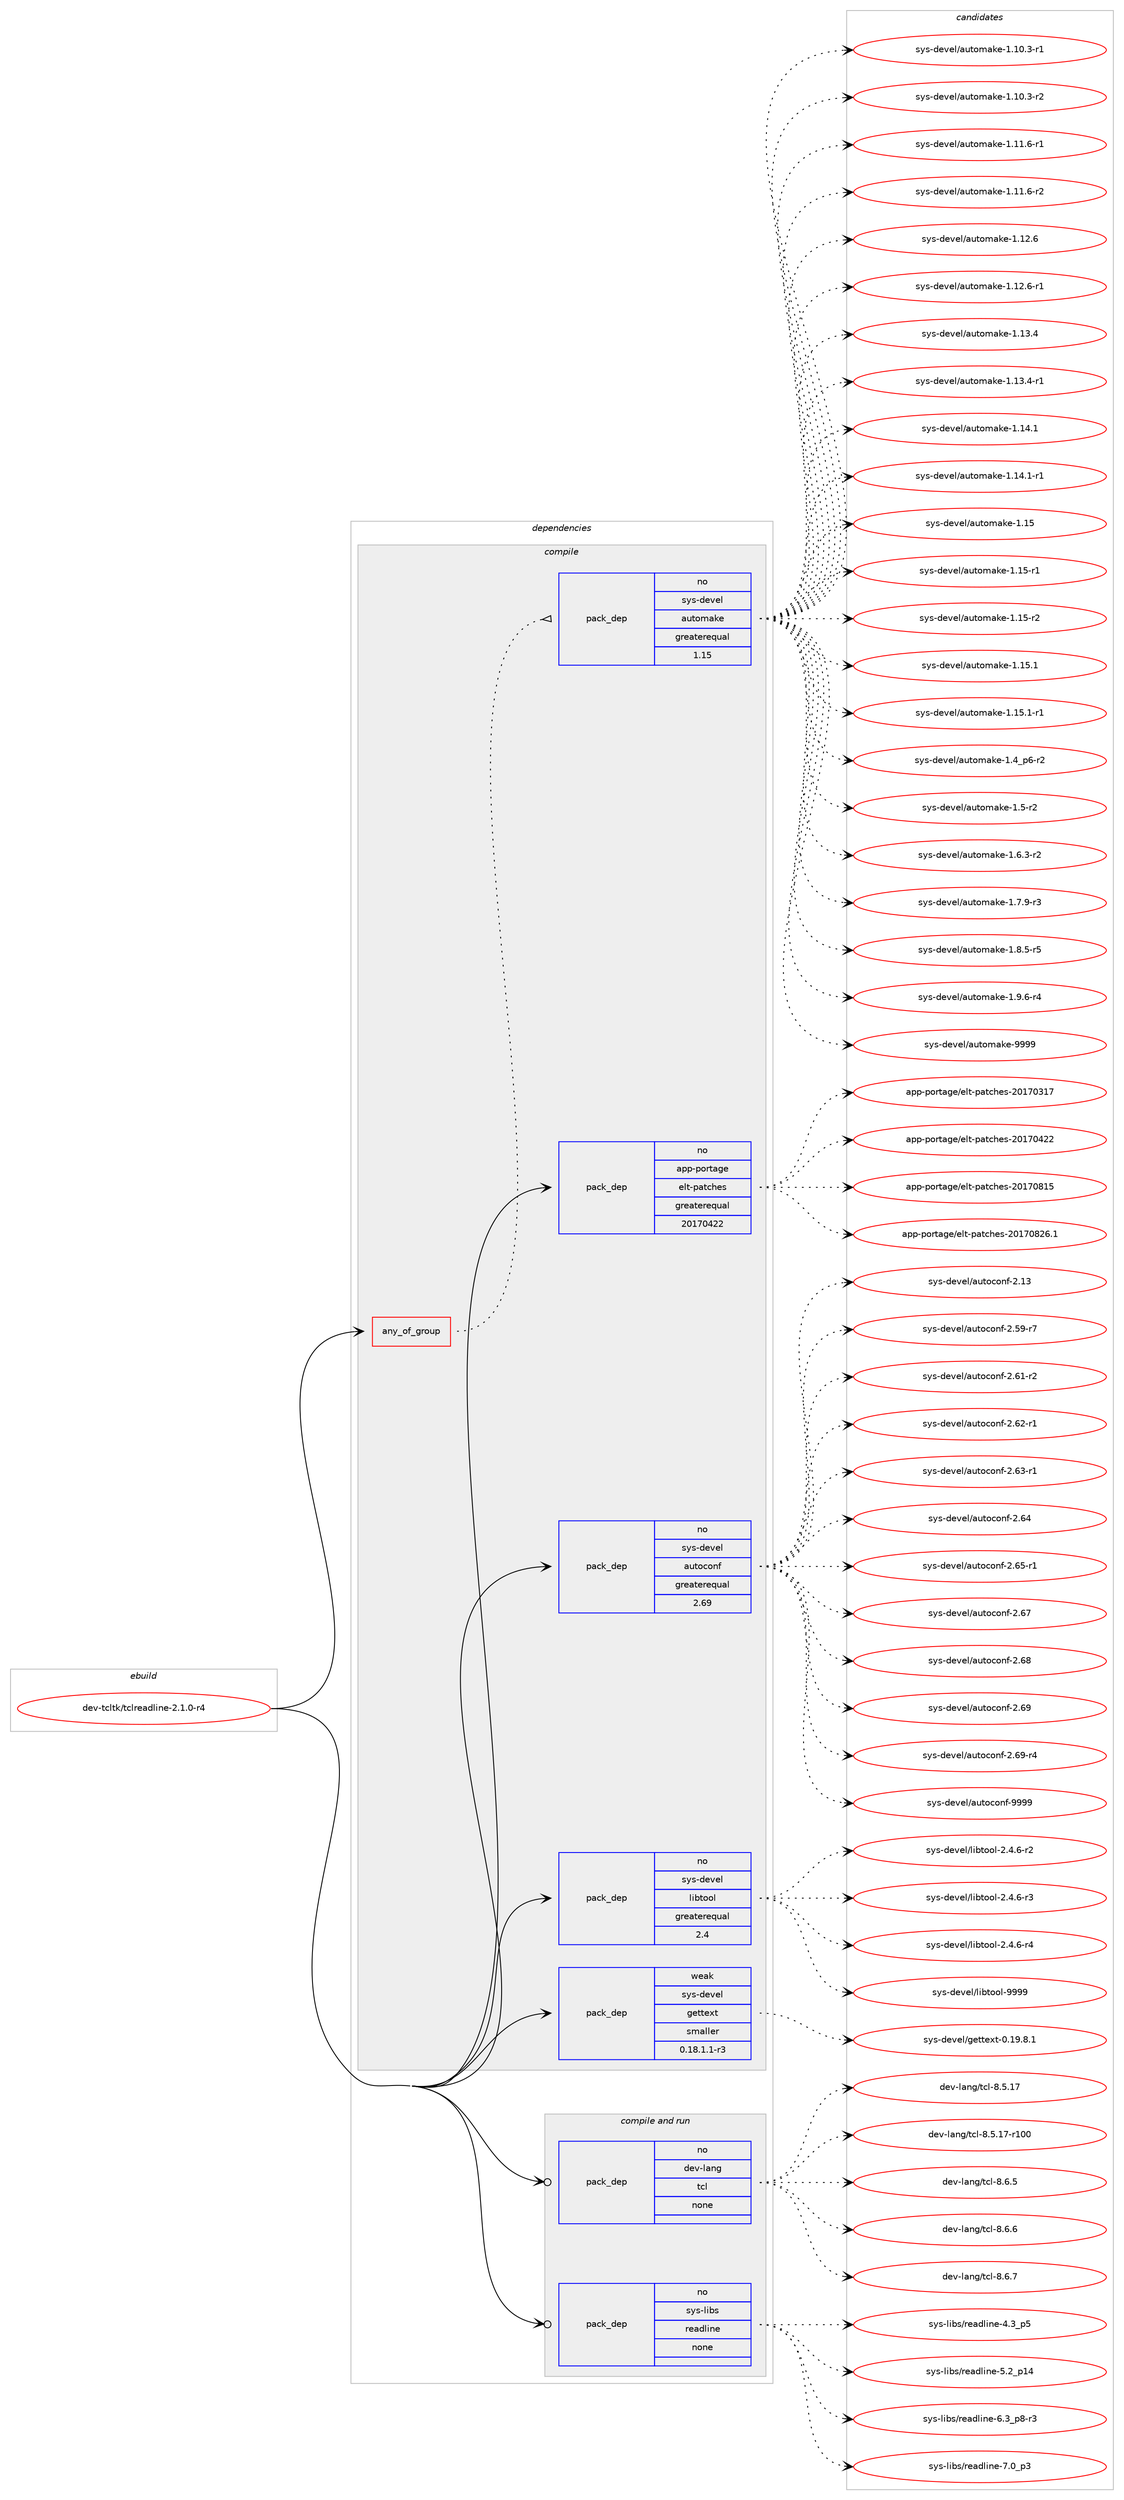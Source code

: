 digraph prolog {

# *************
# Graph options
# *************

newrank=true;
concentrate=true;
compound=true;
graph [rankdir=LR,fontname=Helvetica,fontsize=10,ranksep=1.5];#, ranksep=2.5, nodesep=0.2];
edge  [arrowhead=vee];
node  [fontname=Helvetica,fontsize=10];

# **********
# The ebuild
# **********

subgraph cluster_leftcol {
color=gray;
rank=same;
label=<<i>ebuild</i>>;
id [label="dev-tcltk/tclreadline-2.1.0-r4", color=red, width=4, href="../dev-tcltk/tclreadline-2.1.0-r4.svg"];
}

# ****************
# The dependencies
# ****************

subgraph cluster_midcol {
color=gray;
label=<<i>dependencies</i>>;
subgraph cluster_compile {
fillcolor="#eeeeee";
style=filled;
label=<<i>compile</i>>;
subgraph any4104 {
dependency279285 [label=<<TABLE BORDER="0" CELLBORDER="1" CELLSPACING="0" CELLPADDING="4"><TR><TD CELLPADDING="10">any_of_group</TD></TR></TABLE>>, shape=none, color=red];subgraph pack198029 {
dependency279286 [label=<<TABLE BORDER="0" CELLBORDER="1" CELLSPACING="0" CELLPADDING="4" WIDTH="220"><TR><TD ROWSPAN="6" CELLPADDING="30">pack_dep</TD></TR><TR><TD WIDTH="110">no</TD></TR><TR><TD>sys-devel</TD></TR><TR><TD>automake</TD></TR><TR><TD>greaterequal</TD></TR><TR><TD>1.15</TD></TR></TABLE>>, shape=none, color=blue];
}
dependency279285:e -> dependency279286:w [weight=20,style="dotted",arrowhead="oinv"];
}
id:e -> dependency279285:w [weight=20,style="solid",arrowhead="vee"];
subgraph pack198030 {
dependency279287 [label=<<TABLE BORDER="0" CELLBORDER="1" CELLSPACING="0" CELLPADDING="4" WIDTH="220"><TR><TD ROWSPAN="6" CELLPADDING="30">pack_dep</TD></TR><TR><TD WIDTH="110">no</TD></TR><TR><TD>app-portage</TD></TR><TR><TD>elt-patches</TD></TR><TR><TD>greaterequal</TD></TR><TR><TD>20170422</TD></TR></TABLE>>, shape=none, color=blue];
}
id:e -> dependency279287:w [weight=20,style="solid",arrowhead="vee"];
subgraph pack198031 {
dependency279288 [label=<<TABLE BORDER="0" CELLBORDER="1" CELLSPACING="0" CELLPADDING="4" WIDTH="220"><TR><TD ROWSPAN="6" CELLPADDING="30">pack_dep</TD></TR><TR><TD WIDTH="110">no</TD></TR><TR><TD>sys-devel</TD></TR><TR><TD>autoconf</TD></TR><TR><TD>greaterequal</TD></TR><TR><TD>2.69</TD></TR></TABLE>>, shape=none, color=blue];
}
id:e -> dependency279288:w [weight=20,style="solid",arrowhead="vee"];
subgraph pack198032 {
dependency279289 [label=<<TABLE BORDER="0" CELLBORDER="1" CELLSPACING="0" CELLPADDING="4" WIDTH="220"><TR><TD ROWSPAN="6" CELLPADDING="30">pack_dep</TD></TR><TR><TD WIDTH="110">no</TD></TR><TR><TD>sys-devel</TD></TR><TR><TD>libtool</TD></TR><TR><TD>greaterequal</TD></TR><TR><TD>2.4</TD></TR></TABLE>>, shape=none, color=blue];
}
id:e -> dependency279289:w [weight=20,style="solid",arrowhead="vee"];
subgraph pack198033 {
dependency279290 [label=<<TABLE BORDER="0" CELLBORDER="1" CELLSPACING="0" CELLPADDING="4" WIDTH="220"><TR><TD ROWSPAN="6" CELLPADDING="30">pack_dep</TD></TR><TR><TD WIDTH="110">weak</TD></TR><TR><TD>sys-devel</TD></TR><TR><TD>gettext</TD></TR><TR><TD>smaller</TD></TR><TR><TD>0.18.1.1-r3</TD></TR></TABLE>>, shape=none, color=blue];
}
id:e -> dependency279290:w [weight=20,style="solid",arrowhead="vee"];
}
subgraph cluster_compileandrun {
fillcolor="#eeeeee";
style=filled;
label=<<i>compile and run</i>>;
subgraph pack198034 {
dependency279291 [label=<<TABLE BORDER="0" CELLBORDER="1" CELLSPACING="0" CELLPADDING="4" WIDTH="220"><TR><TD ROWSPAN="6" CELLPADDING="30">pack_dep</TD></TR><TR><TD WIDTH="110">no</TD></TR><TR><TD>dev-lang</TD></TR><TR><TD>tcl</TD></TR><TR><TD>none</TD></TR><TR><TD></TD></TR></TABLE>>, shape=none, color=blue];
}
id:e -> dependency279291:w [weight=20,style="solid",arrowhead="odotvee"];
subgraph pack198035 {
dependency279292 [label=<<TABLE BORDER="0" CELLBORDER="1" CELLSPACING="0" CELLPADDING="4" WIDTH="220"><TR><TD ROWSPAN="6" CELLPADDING="30">pack_dep</TD></TR><TR><TD WIDTH="110">no</TD></TR><TR><TD>sys-libs</TD></TR><TR><TD>readline</TD></TR><TR><TD>none</TD></TR><TR><TD></TD></TR></TABLE>>, shape=none, color=blue];
}
id:e -> dependency279292:w [weight=20,style="solid",arrowhead="odotvee"];
}
subgraph cluster_run {
fillcolor="#eeeeee";
style=filled;
label=<<i>run</i>>;
}
}

# **************
# The candidates
# **************

subgraph cluster_choices {
rank=same;
color=gray;
label=<<i>candidates</i>>;

subgraph choice198029 {
color=black;
nodesep=1;
choice11512111545100101118101108479711711611110997107101454946494846514511449 [label="sys-devel/automake-1.10.3-r1", color=red, width=4,href="../sys-devel/automake-1.10.3-r1.svg"];
choice11512111545100101118101108479711711611110997107101454946494846514511450 [label="sys-devel/automake-1.10.3-r2", color=red, width=4,href="../sys-devel/automake-1.10.3-r2.svg"];
choice11512111545100101118101108479711711611110997107101454946494946544511449 [label="sys-devel/automake-1.11.6-r1", color=red, width=4,href="../sys-devel/automake-1.11.6-r1.svg"];
choice11512111545100101118101108479711711611110997107101454946494946544511450 [label="sys-devel/automake-1.11.6-r2", color=red, width=4,href="../sys-devel/automake-1.11.6-r2.svg"];
choice1151211154510010111810110847971171161111099710710145494649504654 [label="sys-devel/automake-1.12.6", color=red, width=4,href="../sys-devel/automake-1.12.6.svg"];
choice11512111545100101118101108479711711611110997107101454946495046544511449 [label="sys-devel/automake-1.12.6-r1", color=red, width=4,href="../sys-devel/automake-1.12.6-r1.svg"];
choice1151211154510010111810110847971171161111099710710145494649514652 [label="sys-devel/automake-1.13.4", color=red, width=4,href="../sys-devel/automake-1.13.4.svg"];
choice11512111545100101118101108479711711611110997107101454946495146524511449 [label="sys-devel/automake-1.13.4-r1", color=red, width=4,href="../sys-devel/automake-1.13.4-r1.svg"];
choice1151211154510010111810110847971171161111099710710145494649524649 [label="sys-devel/automake-1.14.1", color=red, width=4,href="../sys-devel/automake-1.14.1.svg"];
choice11512111545100101118101108479711711611110997107101454946495246494511449 [label="sys-devel/automake-1.14.1-r1", color=red, width=4,href="../sys-devel/automake-1.14.1-r1.svg"];
choice115121115451001011181011084797117116111109971071014549464953 [label="sys-devel/automake-1.15", color=red, width=4,href="../sys-devel/automake-1.15.svg"];
choice1151211154510010111810110847971171161111099710710145494649534511449 [label="sys-devel/automake-1.15-r1", color=red, width=4,href="../sys-devel/automake-1.15-r1.svg"];
choice1151211154510010111810110847971171161111099710710145494649534511450 [label="sys-devel/automake-1.15-r2", color=red, width=4,href="../sys-devel/automake-1.15-r2.svg"];
choice1151211154510010111810110847971171161111099710710145494649534649 [label="sys-devel/automake-1.15.1", color=red, width=4,href="../sys-devel/automake-1.15.1.svg"];
choice11512111545100101118101108479711711611110997107101454946495346494511449 [label="sys-devel/automake-1.15.1-r1", color=red, width=4,href="../sys-devel/automake-1.15.1-r1.svg"];
choice115121115451001011181011084797117116111109971071014549465295112544511450 [label="sys-devel/automake-1.4_p6-r2", color=red, width=4,href="../sys-devel/automake-1.4_p6-r2.svg"];
choice11512111545100101118101108479711711611110997107101454946534511450 [label="sys-devel/automake-1.5-r2", color=red, width=4,href="../sys-devel/automake-1.5-r2.svg"];
choice115121115451001011181011084797117116111109971071014549465446514511450 [label="sys-devel/automake-1.6.3-r2", color=red, width=4,href="../sys-devel/automake-1.6.3-r2.svg"];
choice115121115451001011181011084797117116111109971071014549465546574511451 [label="sys-devel/automake-1.7.9-r3", color=red, width=4,href="../sys-devel/automake-1.7.9-r3.svg"];
choice115121115451001011181011084797117116111109971071014549465646534511453 [label="sys-devel/automake-1.8.5-r5", color=red, width=4,href="../sys-devel/automake-1.8.5-r5.svg"];
choice115121115451001011181011084797117116111109971071014549465746544511452 [label="sys-devel/automake-1.9.6-r4", color=red, width=4,href="../sys-devel/automake-1.9.6-r4.svg"];
choice115121115451001011181011084797117116111109971071014557575757 [label="sys-devel/automake-9999", color=red, width=4,href="../sys-devel/automake-9999.svg"];
dependency279286:e -> choice11512111545100101118101108479711711611110997107101454946494846514511449:w [style=dotted,weight="100"];
dependency279286:e -> choice11512111545100101118101108479711711611110997107101454946494846514511450:w [style=dotted,weight="100"];
dependency279286:e -> choice11512111545100101118101108479711711611110997107101454946494946544511449:w [style=dotted,weight="100"];
dependency279286:e -> choice11512111545100101118101108479711711611110997107101454946494946544511450:w [style=dotted,weight="100"];
dependency279286:e -> choice1151211154510010111810110847971171161111099710710145494649504654:w [style=dotted,weight="100"];
dependency279286:e -> choice11512111545100101118101108479711711611110997107101454946495046544511449:w [style=dotted,weight="100"];
dependency279286:e -> choice1151211154510010111810110847971171161111099710710145494649514652:w [style=dotted,weight="100"];
dependency279286:e -> choice11512111545100101118101108479711711611110997107101454946495146524511449:w [style=dotted,weight="100"];
dependency279286:e -> choice1151211154510010111810110847971171161111099710710145494649524649:w [style=dotted,weight="100"];
dependency279286:e -> choice11512111545100101118101108479711711611110997107101454946495246494511449:w [style=dotted,weight="100"];
dependency279286:e -> choice115121115451001011181011084797117116111109971071014549464953:w [style=dotted,weight="100"];
dependency279286:e -> choice1151211154510010111810110847971171161111099710710145494649534511449:w [style=dotted,weight="100"];
dependency279286:e -> choice1151211154510010111810110847971171161111099710710145494649534511450:w [style=dotted,weight="100"];
dependency279286:e -> choice1151211154510010111810110847971171161111099710710145494649534649:w [style=dotted,weight="100"];
dependency279286:e -> choice11512111545100101118101108479711711611110997107101454946495346494511449:w [style=dotted,weight="100"];
dependency279286:e -> choice115121115451001011181011084797117116111109971071014549465295112544511450:w [style=dotted,weight="100"];
dependency279286:e -> choice11512111545100101118101108479711711611110997107101454946534511450:w [style=dotted,weight="100"];
dependency279286:e -> choice115121115451001011181011084797117116111109971071014549465446514511450:w [style=dotted,weight="100"];
dependency279286:e -> choice115121115451001011181011084797117116111109971071014549465546574511451:w [style=dotted,weight="100"];
dependency279286:e -> choice115121115451001011181011084797117116111109971071014549465646534511453:w [style=dotted,weight="100"];
dependency279286:e -> choice115121115451001011181011084797117116111109971071014549465746544511452:w [style=dotted,weight="100"];
dependency279286:e -> choice115121115451001011181011084797117116111109971071014557575757:w [style=dotted,weight="100"];
}
subgraph choice198030 {
color=black;
nodesep=1;
choice97112112451121111141169710310147101108116451129711699104101115455048495548514955 [label="app-portage/elt-patches-20170317", color=red, width=4,href="../app-portage/elt-patches-20170317.svg"];
choice97112112451121111141169710310147101108116451129711699104101115455048495548525050 [label="app-portage/elt-patches-20170422", color=red, width=4,href="../app-portage/elt-patches-20170422.svg"];
choice97112112451121111141169710310147101108116451129711699104101115455048495548564953 [label="app-portage/elt-patches-20170815", color=red, width=4,href="../app-portage/elt-patches-20170815.svg"];
choice971121124511211111411697103101471011081164511297116991041011154550484955485650544649 [label="app-portage/elt-patches-20170826.1", color=red, width=4,href="../app-portage/elt-patches-20170826.1.svg"];
dependency279287:e -> choice97112112451121111141169710310147101108116451129711699104101115455048495548514955:w [style=dotted,weight="100"];
dependency279287:e -> choice97112112451121111141169710310147101108116451129711699104101115455048495548525050:w [style=dotted,weight="100"];
dependency279287:e -> choice97112112451121111141169710310147101108116451129711699104101115455048495548564953:w [style=dotted,weight="100"];
dependency279287:e -> choice971121124511211111411697103101471011081164511297116991041011154550484955485650544649:w [style=dotted,weight="100"];
}
subgraph choice198031 {
color=black;
nodesep=1;
choice115121115451001011181011084797117116111991111101024550464951 [label="sys-devel/autoconf-2.13", color=red, width=4,href="../sys-devel/autoconf-2.13.svg"];
choice1151211154510010111810110847971171161119911111010245504653574511455 [label="sys-devel/autoconf-2.59-r7", color=red, width=4,href="../sys-devel/autoconf-2.59-r7.svg"];
choice1151211154510010111810110847971171161119911111010245504654494511450 [label="sys-devel/autoconf-2.61-r2", color=red, width=4,href="../sys-devel/autoconf-2.61-r2.svg"];
choice1151211154510010111810110847971171161119911111010245504654504511449 [label="sys-devel/autoconf-2.62-r1", color=red, width=4,href="../sys-devel/autoconf-2.62-r1.svg"];
choice1151211154510010111810110847971171161119911111010245504654514511449 [label="sys-devel/autoconf-2.63-r1", color=red, width=4,href="../sys-devel/autoconf-2.63-r1.svg"];
choice115121115451001011181011084797117116111991111101024550465452 [label="sys-devel/autoconf-2.64", color=red, width=4,href="../sys-devel/autoconf-2.64.svg"];
choice1151211154510010111810110847971171161119911111010245504654534511449 [label="sys-devel/autoconf-2.65-r1", color=red, width=4,href="../sys-devel/autoconf-2.65-r1.svg"];
choice115121115451001011181011084797117116111991111101024550465455 [label="sys-devel/autoconf-2.67", color=red, width=4,href="../sys-devel/autoconf-2.67.svg"];
choice115121115451001011181011084797117116111991111101024550465456 [label="sys-devel/autoconf-2.68", color=red, width=4,href="../sys-devel/autoconf-2.68.svg"];
choice115121115451001011181011084797117116111991111101024550465457 [label="sys-devel/autoconf-2.69", color=red, width=4,href="../sys-devel/autoconf-2.69.svg"];
choice1151211154510010111810110847971171161119911111010245504654574511452 [label="sys-devel/autoconf-2.69-r4", color=red, width=4,href="../sys-devel/autoconf-2.69-r4.svg"];
choice115121115451001011181011084797117116111991111101024557575757 [label="sys-devel/autoconf-9999", color=red, width=4,href="../sys-devel/autoconf-9999.svg"];
dependency279288:e -> choice115121115451001011181011084797117116111991111101024550464951:w [style=dotted,weight="100"];
dependency279288:e -> choice1151211154510010111810110847971171161119911111010245504653574511455:w [style=dotted,weight="100"];
dependency279288:e -> choice1151211154510010111810110847971171161119911111010245504654494511450:w [style=dotted,weight="100"];
dependency279288:e -> choice1151211154510010111810110847971171161119911111010245504654504511449:w [style=dotted,weight="100"];
dependency279288:e -> choice1151211154510010111810110847971171161119911111010245504654514511449:w [style=dotted,weight="100"];
dependency279288:e -> choice115121115451001011181011084797117116111991111101024550465452:w [style=dotted,weight="100"];
dependency279288:e -> choice1151211154510010111810110847971171161119911111010245504654534511449:w [style=dotted,weight="100"];
dependency279288:e -> choice115121115451001011181011084797117116111991111101024550465455:w [style=dotted,weight="100"];
dependency279288:e -> choice115121115451001011181011084797117116111991111101024550465456:w [style=dotted,weight="100"];
dependency279288:e -> choice115121115451001011181011084797117116111991111101024550465457:w [style=dotted,weight="100"];
dependency279288:e -> choice1151211154510010111810110847971171161119911111010245504654574511452:w [style=dotted,weight="100"];
dependency279288:e -> choice115121115451001011181011084797117116111991111101024557575757:w [style=dotted,weight="100"];
}
subgraph choice198032 {
color=black;
nodesep=1;
choice1151211154510010111810110847108105981161111111084550465246544511450 [label="sys-devel/libtool-2.4.6-r2", color=red, width=4,href="../sys-devel/libtool-2.4.6-r2.svg"];
choice1151211154510010111810110847108105981161111111084550465246544511451 [label="sys-devel/libtool-2.4.6-r3", color=red, width=4,href="../sys-devel/libtool-2.4.6-r3.svg"];
choice1151211154510010111810110847108105981161111111084550465246544511452 [label="sys-devel/libtool-2.4.6-r4", color=red, width=4,href="../sys-devel/libtool-2.4.6-r4.svg"];
choice1151211154510010111810110847108105981161111111084557575757 [label="sys-devel/libtool-9999", color=red, width=4,href="../sys-devel/libtool-9999.svg"];
dependency279289:e -> choice1151211154510010111810110847108105981161111111084550465246544511450:w [style=dotted,weight="100"];
dependency279289:e -> choice1151211154510010111810110847108105981161111111084550465246544511451:w [style=dotted,weight="100"];
dependency279289:e -> choice1151211154510010111810110847108105981161111111084550465246544511452:w [style=dotted,weight="100"];
dependency279289:e -> choice1151211154510010111810110847108105981161111111084557575757:w [style=dotted,weight="100"];
}
subgraph choice198033 {
color=black;
nodesep=1;
choice1151211154510010111810110847103101116116101120116454846495746564649 [label="sys-devel/gettext-0.19.8.1", color=red, width=4,href="../sys-devel/gettext-0.19.8.1.svg"];
dependency279290:e -> choice1151211154510010111810110847103101116116101120116454846495746564649:w [style=dotted,weight="100"];
}
subgraph choice198034 {
color=black;
nodesep=1;
choice1001011184510897110103471169910845564653464955 [label="dev-lang/tcl-8.5.17", color=red, width=4,href="../dev-lang/tcl-8.5.17.svg"];
choice100101118451089711010347116991084556465346495545114494848 [label="dev-lang/tcl-8.5.17-r100", color=red, width=4,href="../dev-lang/tcl-8.5.17-r100.svg"];
choice10010111845108971101034711699108455646544653 [label="dev-lang/tcl-8.6.5", color=red, width=4,href="../dev-lang/tcl-8.6.5.svg"];
choice10010111845108971101034711699108455646544654 [label="dev-lang/tcl-8.6.6", color=red, width=4,href="../dev-lang/tcl-8.6.6.svg"];
choice10010111845108971101034711699108455646544655 [label="dev-lang/tcl-8.6.7", color=red, width=4,href="../dev-lang/tcl-8.6.7.svg"];
dependency279291:e -> choice1001011184510897110103471169910845564653464955:w [style=dotted,weight="100"];
dependency279291:e -> choice100101118451089711010347116991084556465346495545114494848:w [style=dotted,weight="100"];
dependency279291:e -> choice10010111845108971101034711699108455646544653:w [style=dotted,weight="100"];
dependency279291:e -> choice10010111845108971101034711699108455646544654:w [style=dotted,weight="100"];
dependency279291:e -> choice10010111845108971101034711699108455646544655:w [style=dotted,weight="100"];
}
subgraph choice198035 {
color=black;
nodesep=1;
choice11512111545108105981154711410197100108105110101455246519511253 [label="sys-libs/readline-4.3_p5", color=red, width=4,href="../sys-libs/readline-4.3_p5.svg"];
choice1151211154510810598115471141019710010810511010145534650951124952 [label="sys-libs/readline-5.2_p14", color=red, width=4,href="../sys-libs/readline-5.2_p14.svg"];
choice115121115451081059811547114101971001081051101014554465195112564511451 [label="sys-libs/readline-6.3_p8-r3", color=red, width=4,href="../sys-libs/readline-6.3_p8-r3.svg"];
choice11512111545108105981154711410197100108105110101455546489511251 [label="sys-libs/readline-7.0_p3", color=red, width=4,href="../sys-libs/readline-7.0_p3.svg"];
dependency279292:e -> choice11512111545108105981154711410197100108105110101455246519511253:w [style=dotted,weight="100"];
dependency279292:e -> choice1151211154510810598115471141019710010810511010145534650951124952:w [style=dotted,weight="100"];
dependency279292:e -> choice115121115451081059811547114101971001081051101014554465195112564511451:w [style=dotted,weight="100"];
dependency279292:e -> choice11512111545108105981154711410197100108105110101455546489511251:w [style=dotted,weight="100"];
}
}

}
